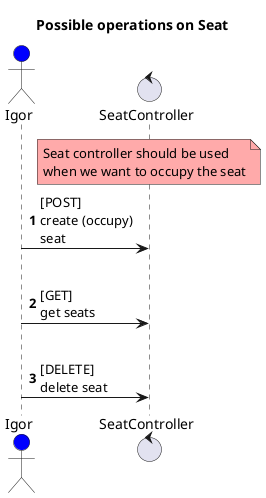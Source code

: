 @startuml
title Possible operations on Seat
actor Igor #blue
control SeatController
note over SeatController #FFAAAA: Seat controller should be used\nwhen we want to occupy the seat
autonumber
Igor -> SeatController: [POST]\ncreate (occupy)\nseat
|||
Igor -> SeatController: [GET]\nget seats
|||
Igor -> SeatController: [DELETE]\ndelete seat
@enduml